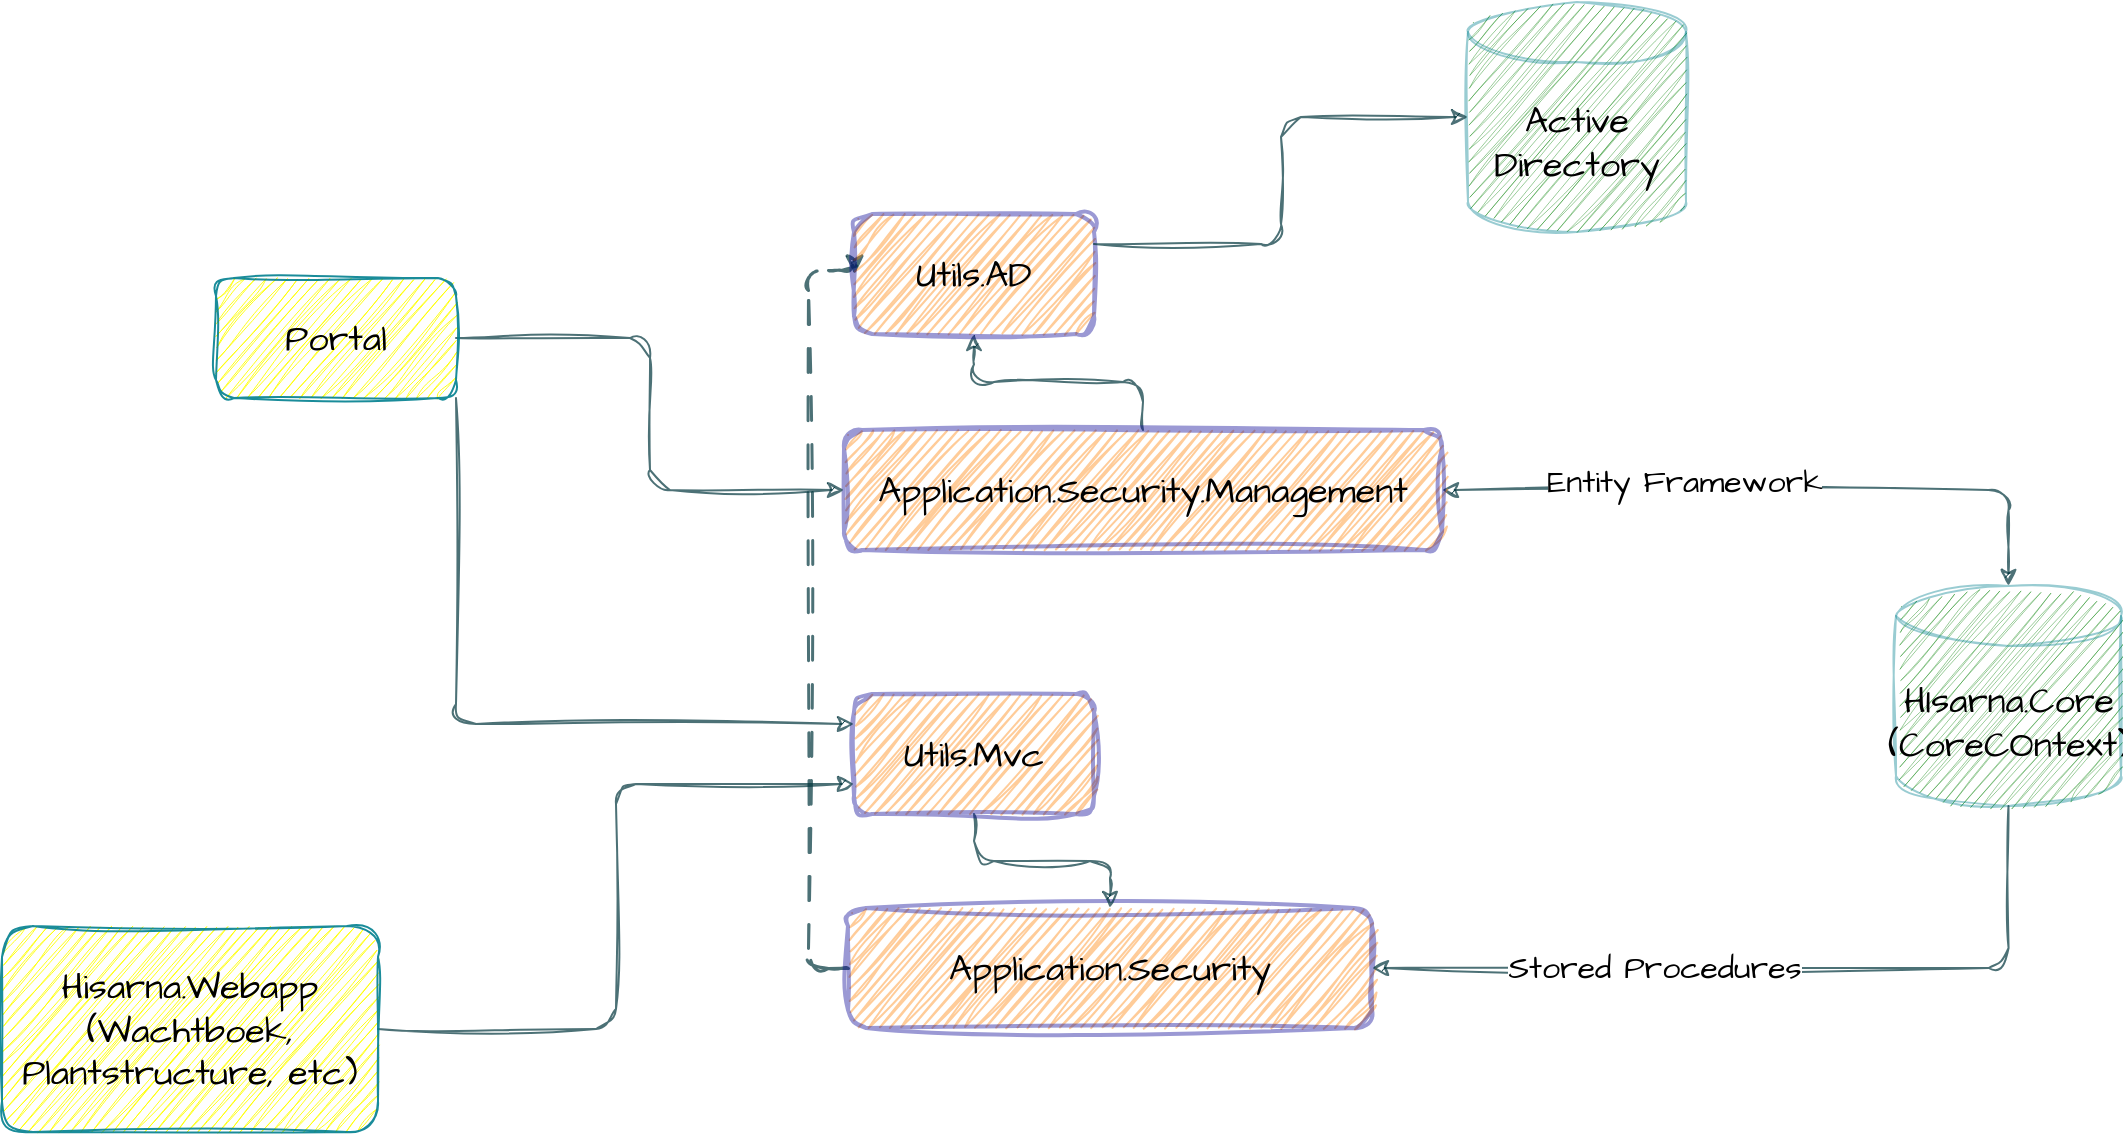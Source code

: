 <mxfile version="24.4.4" type="github">
  <diagram name="Pagina-1" id="mwvZFhLqi_4R-zlfRmPy">
    <mxGraphModel dx="1674" dy="1137" grid="0" gridSize="10" guides="1" tooltips="1" connect="1" arrows="1" fold="1" page="0" pageScale="1" pageWidth="827" pageHeight="1169" math="0" shadow="0">
      <root>
        <mxCell id="0" />
        <mxCell id="1" parent="0" />
        <mxCell id="lm-91KbfVehlCaEgiLmT-8" style="edgeStyle=orthogonalEdgeStyle;rounded=1;sketch=1;hachureGap=4;jiggle=2;curveFitting=1;orthogonalLoop=1;jettySize=auto;html=1;exitX=1;exitY=0.5;exitDx=0;exitDy=0;strokeColor=#01353d;fontFamily=Architects Daughter;fontSource=https%3A%2F%2Ffonts.googleapis.com%2Fcss%3Ffamily%3DArchitects%2BDaughter;fontColor=#000000;fillColor=#F45B69;startArrow=classic;startFill=1;fontSize=18;opacity=70;" edge="1" parent="1" source="lm-91KbfVehlCaEgiLmT-1" target="lm-91KbfVehlCaEgiLmT-6">
          <mxGeometry relative="1" as="geometry" />
        </mxCell>
        <mxCell id="lm-91KbfVehlCaEgiLmT-11" value="Entity Framework" style="edgeLabel;html=1;align=center;verticalAlign=middle;resizable=0;points=[];rounded=1;sketch=1;hachureGap=4;jiggle=2;curveFitting=1;strokeColor=#028090;fontFamily=Architects Daughter;fontSource=https%3A%2F%2Ffonts.googleapis.com%2Fcss%3Ffamily%3DArchitects%2BDaughter;fontColor=#000000;fillColor=#F45B69;fontSize=16;" vertex="1" connectable="0" parent="lm-91KbfVehlCaEgiLmT-8">
          <mxGeometry x="-0.271" y="4" relative="1" as="geometry">
            <mxPoint as="offset" />
          </mxGeometry>
        </mxCell>
        <mxCell id="lm-91KbfVehlCaEgiLmT-12" style="edgeStyle=orthogonalEdgeStyle;rounded=1;sketch=1;hachureGap=4;jiggle=2;curveFitting=1;orthogonalLoop=1;jettySize=auto;html=1;exitX=0.5;exitY=0;exitDx=0;exitDy=0;entryX=0.5;entryY=1;entryDx=0;entryDy=0;strokeColor=#01353d;fontFamily=Architects Daughter;fontSource=https%3A%2F%2Ffonts.googleapis.com%2Fcss%3Ffamily%3DArchitects%2BDaughter;fontColor=#000000;fillColor=#F45B69;fontSize=18;opacity=70;" edge="1" parent="1" source="lm-91KbfVehlCaEgiLmT-1" target="lm-91KbfVehlCaEgiLmT-4">
          <mxGeometry relative="1" as="geometry" />
        </mxCell>
        <mxCell id="lm-91KbfVehlCaEgiLmT-1" value="&lt;font style=&quot;font-size: 18px;&quot;&gt;Application.Security.Management&lt;/font&gt;" style="whiteSpace=wrap;html=1;sketch=1;hachureGap=4;jiggle=2;curveFitting=1;strokeColor=#070093;fontFamily=Architects Daughter;fontSource=https%3A%2F%2Ffonts.googleapis.com%2Fcss%3Ffamily%3DArchitects%2BDaughter;fontColor=#000000;fillColor=#ff8000;opacity=40;rounded=1;fontSize=18;strokeWidth=2;" vertex="1" parent="1">
          <mxGeometry x="255" y="184" width="299" height="60" as="geometry" />
        </mxCell>
        <mxCell id="lm-91KbfVehlCaEgiLmT-20" style="edgeStyle=orthogonalEdgeStyle;rounded=1;sketch=1;hachureGap=4;jiggle=2;curveFitting=1;orthogonalLoop=1;jettySize=auto;html=1;exitX=0;exitY=0.5;exitDx=0;exitDy=0;entryX=0;entryY=0.5;entryDx=0;entryDy=0;strokeColor=#01353d;fontFamily=Architects Daughter;fontSource=https%3A%2F%2Ffonts.googleapis.com%2Fcss%3Ffamily%3DArchitects%2BDaughter;fontColor=#E4FDE1;fillColor=#F45B69;strokeWidth=1.5;dashed=1;dashPattern=8 8;opacity=70;" edge="1" parent="1" source="lm-91KbfVehlCaEgiLmT-2" target="lm-91KbfVehlCaEgiLmT-4">
          <mxGeometry relative="1" as="geometry">
            <Array as="points">
              <mxPoint x="237" y="453" />
              <mxPoint x="237" y="104" />
              <mxPoint x="260" y="104" />
            </Array>
          </mxGeometry>
        </mxCell>
        <mxCell id="lm-91KbfVehlCaEgiLmT-2" value="&lt;font style=&quot;font-size: 18px;&quot;&gt;Application.Security&lt;/font&gt;" style="whiteSpace=wrap;html=1;sketch=1;hachureGap=4;jiggle=2;curveFitting=1;strokeColor=#070093;fontFamily=Architects Daughter;fontSource=https%3A%2F%2Ffonts.googleapis.com%2Fcss%3Ffamily%3DArchitects%2BDaughter;fontColor=#000000;fillColor=#ff8000;opacity=40;rounded=1;fontSize=18;strokeWidth=2;" vertex="1" parent="1">
          <mxGeometry x="257" y="423" width="262" height="60" as="geometry" />
        </mxCell>
        <mxCell id="lm-91KbfVehlCaEgiLmT-13" style="edgeStyle=orthogonalEdgeStyle;rounded=1;sketch=1;hachureGap=4;jiggle=2;curveFitting=1;orthogonalLoop=1;jettySize=auto;html=1;exitX=0.5;exitY=1;exitDx=0;exitDy=0;strokeColor=#01353d;fontFamily=Architects Daughter;fontSource=https%3A%2F%2Ffonts.googleapis.com%2Fcss%3Ffamily%3DArchitects%2BDaughter;fontColor=#000000;fillColor=#F45B69;fontSize=18;opacity=70;" edge="1" parent="1" source="lm-91KbfVehlCaEgiLmT-3" target="lm-91KbfVehlCaEgiLmT-2">
          <mxGeometry relative="1" as="geometry" />
        </mxCell>
        <mxCell id="lm-91KbfVehlCaEgiLmT-3" value="&lt;font style=&quot;font-size: 18px;&quot;&gt;Utils.Mvc&lt;/font&gt;" style="whiteSpace=wrap;html=1;sketch=1;hachureGap=4;jiggle=2;curveFitting=1;strokeColor=#070093;fontFamily=Architects Daughter;fontSource=https%3A%2F%2Ffonts.googleapis.com%2Fcss%3Ffamily%3DArchitects%2BDaughter;fontColor=#000000;fillColor=#ff8000;opacity=40;rounded=1;fontSize=18;strokeWidth=2;" vertex="1" parent="1">
          <mxGeometry x="260" y="316" width="120" height="60" as="geometry" />
        </mxCell>
        <mxCell id="lm-91KbfVehlCaEgiLmT-4" value="&lt;font style=&quot;font-size: 18px;&quot;&gt;Utils.AD&lt;/font&gt;" style="whiteSpace=wrap;html=1;sketch=1;hachureGap=4;jiggle=2;curveFitting=1;strokeColor=#070093;fontFamily=Architects Daughter;fontSource=https%3A%2F%2Ffonts.googleapis.com%2Fcss%3Ffamily%3DArchitects%2BDaughter;fontColor=#000000;fillColor=#ff8000;opacity=40;rounded=1;fontSize=18;strokeWidth=2;" vertex="1" parent="1">
          <mxGeometry x="260" y="76" width="120" height="60" as="geometry" />
        </mxCell>
        <mxCell id="lm-91KbfVehlCaEgiLmT-5" value="Active Directory" style="shape=cylinder3;whiteSpace=wrap;html=1;boundedLbl=1;backgroundOutline=1;size=15;sketch=1;hachureGap=4;jiggle=2;curveFitting=1;strokeColor=#028090;fontFamily=Architects Daughter;fontSource=https%3A%2F%2Ffonts.googleapis.com%2Fcss%3Ffamily%3DArchitects%2BDaughter;fontColor=#000000;fillColor=#008000;rounded=1;fontSize=18;opacity=40;" vertex="1" parent="1">
          <mxGeometry x="567" y="-30" width="109" height="115" as="geometry" />
        </mxCell>
        <mxCell id="lm-91KbfVehlCaEgiLmT-6" value="&lt;div style=&quot;font-size: 18px;&quot;&gt;HIsarna.Core&lt;/div&gt;&lt;div style=&quot;font-size: 18px;&quot;&gt;(CoreCOntext)&lt;br style=&quot;font-size: 18px;&quot;&gt;&lt;/div&gt;" style="shape=cylinder3;whiteSpace=wrap;html=1;boundedLbl=1;backgroundOutline=1;size=15;sketch=1;hachureGap=4;jiggle=2;curveFitting=1;strokeColor=#028090;fontFamily=Architects Daughter;fontSource=https%3A%2F%2Ffonts.googleapis.com%2Fcss%3Ffamily%3DArchitects%2BDaughter;fontColor=#000000;fillColor=#008000;rounded=1;fontSize=18;opacity=40;" vertex="1" parent="1">
          <mxGeometry x="781" y="262" width="112.5" height="110" as="geometry" />
        </mxCell>
        <mxCell id="lm-91KbfVehlCaEgiLmT-7" style="edgeStyle=orthogonalEdgeStyle;rounded=1;sketch=1;hachureGap=4;jiggle=2;curveFitting=1;orthogonalLoop=1;jettySize=auto;html=1;exitX=1;exitY=0.25;exitDx=0;exitDy=0;entryX=0;entryY=0.5;entryDx=0;entryDy=0;entryPerimeter=0;strokeColor=#01353d;fontFamily=Architects Daughter;fontSource=https%3A%2F%2Ffonts.googleapis.com%2Fcss%3Ffamily%3DArchitects%2BDaughter;fontColor=#000000;fillColor=#F45B69;curved=0;fontSize=18;opacity=70;" edge="1" parent="1" source="lm-91KbfVehlCaEgiLmT-4" target="lm-91KbfVehlCaEgiLmT-5">
          <mxGeometry relative="1" as="geometry" />
        </mxCell>
        <mxCell id="lm-91KbfVehlCaEgiLmT-9" style="edgeStyle=orthogonalEdgeStyle;rounded=1;sketch=1;hachureGap=4;jiggle=2;curveFitting=1;orthogonalLoop=1;jettySize=auto;html=1;exitX=1;exitY=0.5;exitDx=0;exitDy=0;entryX=0.5;entryY=1;entryDx=0;entryDy=0;entryPerimeter=0;strokeColor=#01353d;fontFamily=Architects Daughter;fontSource=https%3A%2F%2Ffonts.googleapis.com%2Fcss%3Ffamily%3DArchitects%2BDaughter;fontColor=#000000;fillColor=#F45B69;startArrow=classic;startFill=1;endArrow=none;endFill=0;fontSize=18;opacity=70;" edge="1" parent="1" source="lm-91KbfVehlCaEgiLmT-2" target="lm-91KbfVehlCaEgiLmT-6">
          <mxGeometry relative="1" as="geometry" />
        </mxCell>
        <mxCell id="lm-91KbfVehlCaEgiLmT-10" value="Stored Procedures" style="edgeLabel;html=1;align=center;verticalAlign=middle;resizable=0;points=[];rounded=1;sketch=1;hachureGap=4;jiggle=2;curveFitting=1;strokeColor=#028090;fontFamily=Architects Daughter;fontSource=https%3A%2F%2Ffonts.googleapis.com%2Fcss%3Ffamily%3DArchitects%2BDaughter;fontColor=#000000;fillColor=#F45B69;fontSize=16;" vertex="1" connectable="0" parent="lm-91KbfVehlCaEgiLmT-9">
          <mxGeometry x="-0.293" relative="1" as="geometry">
            <mxPoint as="offset" />
          </mxGeometry>
        </mxCell>
        <mxCell id="lm-91KbfVehlCaEgiLmT-16" style="edgeStyle=orthogonalEdgeStyle;rounded=1;sketch=1;hachureGap=4;jiggle=2;curveFitting=1;orthogonalLoop=1;jettySize=auto;html=1;entryX=0;entryY=0.5;entryDx=0;entryDy=0;strokeColor=#01353d;fontFamily=Architects Daughter;fontSource=https%3A%2F%2Ffonts.googleapis.com%2Fcss%3Ffamily%3DArchitects%2BDaughter;fontColor=#E4FDE1;fillColor=#F45B69;opacity=70;" edge="1" parent="1" source="lm-91KbfVehlCaEgiLmT-14" target="lm-91KbfVehlCaEgiLmT-1">
          <mxGeometry relative="1" as="geometry" />
        </mxCell>
        <mxCell id="lm-91KbfVehlCaEgiLmT-17" style="edgeStyle=orthogonalEdgeStyle;rounded=1;sketch=1;hachureGap=4;jiggle=2;curveFitting=1;orthogonalLoop=1;jettySize=auto;html=1;exitX=1;exitY=1;exitDx=0;exitDy=0;entryX=0;entryY=0.25;entryDx=0;entryDy=0;strokeColor=#01353d;fontFamily=Architects Daughter;fontSource=https%3A%2F%2Ffonts.googleapis.com%2Fcss%3Ffamily%3DArchitects%2BDaughter;fontColor=#E4FDE1;fillColor=#F45B69;opacity=70;" edge="1" parent="1" source="lm-91KbfVehlCaEgiLmT-14" target="lm-91KbfVehlCaEgiLmT-3">
          <mxGeometry relative="1" as="geometry" />
        </mxCell>
        <mxCell id="lm-91KbfVehlCaEgiLmT-14" value="Portal" style="whiteSpace=wrap;html=1;rounded=1;sketch=1;hachureGap=4;jiggle=2;curveFitting=1;strokeColor=#028090;fontFamily=Architects Daughter;fontSource=https%3A%2F%2Ffonts.googleapis.com%2Fcss%3Ffamily%3DArchitects%2BDaughter;fontColor=#000000;fillColor=#ffff00;fontSize=18;opacity=90;" vertex="1" parent="1">
          <mxGeometry x="-59" y="108" width="120" height="60" as="geometry" />
        </mxCell>
        <mxCell id="lm-91KbfVehlCaEgiLmT-18" style="edgeStyle=orthogonalEdgeStyle;rounded=1;sketch=1;hachureGap=4;jiggle=2;curveFitting=1;orthogonalLoop=1;jettySize=auto;html=1;entryX=0;entryY=0.75;entryDx=0;entryDy=0;strokeColor=#01353d;fontFamily=Architects Daughter;fontSource=https%3A%2F%2Ffonts.googleapis.com%2Fcss%3Ffamily%3DArchitects%2BDaughter;fontColor=#E4FDE1;fillColor=#F45B69;opacity=70;" edge="1" parent="1" source="lm-91KbfVehlCaEgiLmT-15" target="lm-91KbfVehlCaEgiLmT-3">
          <mxGeometry relative="1" as="geometry" />
        </mxCell>
        <mxCell id="lm-91KbfVehlCaEgiLmT-15" value="&lt;div style=&quot;font-size: 18px;&quot;&gt;Hisarna.Webapp&lt;/div&gt;&lt;div style=&quot;font-size: 18px;&quot;&gt;(Wachtboek, Plantstructure, etc)&lt;br style=&quot;font-size: 18px;&quot;&gt;&lt;/div&gt;" style="whiteSpace=wrap;html=1;rounded=1;sketch=1;hachureGap=4;jiggle=2;curveFitting=1;strokeColor=#028090;fontFamily=Architects Daughter;fontSource=https%3A%2F%2Ffonts.googleapis.com%2Fcss%3Ffamily%3DArchitects%2BDaughter;fontColor=#000000;fillColor=#ffff00;fontSize=18;opacity=90;" vertex="1" parent="1">
          <mxGeometry x="-166" y="432" width="188" height="103" as="geometry" />
        </mxCell>
      </root>
    </mxGraphModel>
  </diagram>
</mxfile>
